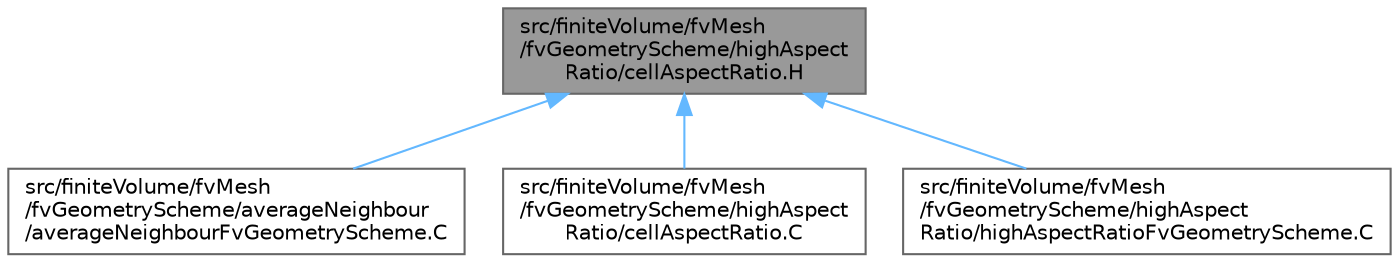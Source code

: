 digraph "src/finiteVolume/fvMesh/fvGeometryScheme/highAspectRatio/cellAspectRatio.H"
{
 // LATEX_PDF_SIZE
  bgcolor="transparent";
  edge [fontname=Helvetica,fontsize=10,labelfontname=Helvetica,labelfontsize=10];
  node [fontname=Helvetica,fontsize=10,shape=box,height=0.2,width=0.4];
  Node1 [id="Node000001",label="src/finiteVolume/fvMesh\l/fvGeometryScheme/highAspect\lRatio/cellAspectRatio.H",height=0.2,width=0.4,color="gray40", fillcolor="grey60", style="filled", fontcolor="black",tooltip=" "];
  Node1 -> Node2 [id="edge1_Node000001_Node000002",dir="back",color="steelblue1",style="solid",tooltip=" "];
  Node2 [id="Node000002",label="src/finiteVolume/fvMesh\l/fvGeometryScheme/averageNeighbour\l/averageNeighbourFvGeometryScheme.C",height=0.2,width=0.4,color="grey40", fillcolor="white", style="filled",URL="$averageNeighbourFvGeometryScheme_8C.html",tooltip=" "];
  Node1 -> Node3 [id="edge2_Node000001_Node000003",dir="back",color="steelblue1",style="solid",tooltip=" "];
  Node3 [id="Node000003",label="src/finiteVolume/fvMesh\l/fvGeometryScheme/highAspect\lRatio/cellAspectRatio.C",height=0.2,width=0.4,color="grey40", fillcolor="white", style="filled",URL="$cellAspectRatio_8C.html",tooltip=" "];
  Node1 -> Node4 [id="edge3_Node000001_Node000004",dir="back",color="steelblue1",style="solid",tooltip=" "];
  Node4 [id="Node000004",label="src/finiteVolume/fvMesh\l/fvGeometryScheme/highAspect\lRatio/highAspectRatioFvGeometryScheme.C",height=0.2,width=0.4,color="grey40", fillcolor="white", style="filled",URL="$highAspectRatioFvGeometryScheme_8C.html",tooltip=" "];
}
